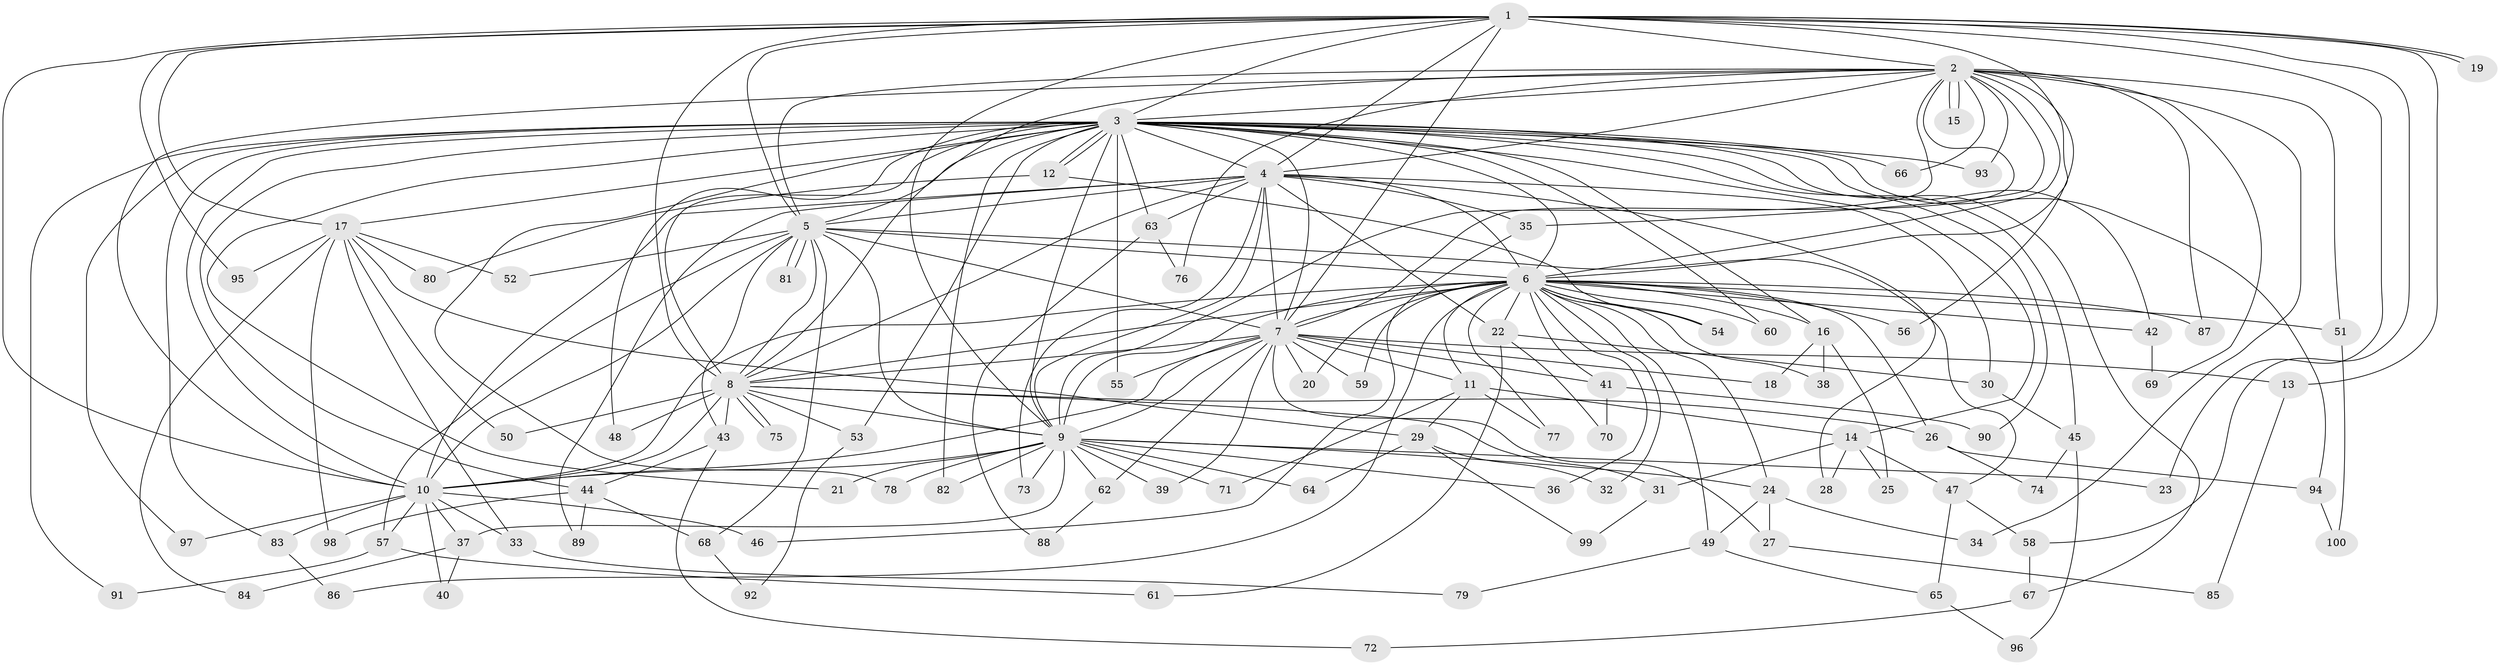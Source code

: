 // Generated by graph-tools (version 1.1) at 2025/11/02/21/25 10:11:07]
// undirected, 100 vertices, 225 edges
graph export_dot {
graph [start="1"]
  node [color=gray90,style=filled];
  1;
  2;
  3;
  4;
  5;
  6;
  7;
  8;
  9;
  10;
  11;
  12;
  13;
  14;
  15;
  16;
  17;
  18;
  19;
  20;
  21;
  22;
  23;
  24;
  25;
  26;
  27;
  28;
  29;
  30;
  31;
  32;
  33;
  34;
  35;
  36;
  37;
  38;
  39;
  40;
  41;
  42;
  43;
  44;
  45;
  46;
  47;
  48;
  49;
  50;
  51;
  52;
  53;
  54;
  55;
  56;
  57;
  58;
  59;
  60;
  61;
  62;
  63;
  64;
  65;
  66;
  67;
  68;
  69;
  70;
  71;
  72;
  73;
  74;
  75;
  76;
  77;
  78;
  79;
  80;
  81;
  82;
  83;
  84;
  85;
  86;
  87;
  88;
  89;
  90;
  91;
  92;
  93;
  94;
  95;
  96;
  97;
  98;
  99;
  100;
  1 -- 2;
  1 -- 3;
  1 -- 4;
  1 -- 5;
  1 -- 6;
  1 -- 7;
  1 -- 8;
  1 -- 9;
  1 -- 10;
  1 -- 13;
  1 -- 17;
  1 -- 19;
  1 -- 19;
  1 -- 23;
  1 -- 58;
  1 -- 95;
  2 -- 3;
  2 -- 4;
  2 -- 5;
  2 -- 6;
  2 -- 7;
  2 -- 8;
  2 -- 9;
  2 -- 10;
  2 -- 15;
  2 -- 15;
  2 -- 34;
  2 -- 35;
  2 -- 51;
  2 -- 56;
  2 -- 66;
  2 -- 69;
  2 -- 76;
  2 -- 87;
  2 -- 93;
  3 -- 4;
  3 -- 5;
  3 -- 6;
  3 -- 7;
  3 -- 8;
  3 -- 9;
  3 -- 10;
  3 -- 12;
  3 -- 12;
  3 -- 14;
  3 -- 16;
  3 -- 17;
  3 -- 21;
  3 -- 42;
  3 -- 44;
  3 -- 45;
  3 -- 48;
  3 -- 53;
  3 -- 55;
  3 -- 60;
  3 -- 63;
  3 -- 66;
  3 -- 67;
  3 -- 78;
  3 -- 82;
  3 -- 83;
  3 -- 90;
  3 -- 91;
  3 -- 93;
  3 -- 94;
  3 -- 97;
  4 -- 5;
  4 -- 6;
  4 -- 7;
  4 -- 8;
  4 -- 9;
  4 -- 10;
  4 -- 22;
  4 -- 28;
  4 -- 30;
  4 -- 35;
  4 -- 63;
  4 -- 73;
  4 -- 89;
  5 -- 6;
  5 -- 7;
  5 -- 8;
  5 -- 9;
  5 -- 10;
  5 -- 43;
  5 -- 47;
  5 -- 52;
  5 -- 57;
  5 -- 68;
  5 -- 81;
  5 -- 81;
  6 -- 7;
  6 -- 8;
  6 -- 9;
  6 -- 10;
  6 -- 11;
  6 -- 16;
  6 -- 20;
  6 -- 22;
  6 -- 24;
  6 -- 26;
  6 -- 32;
  6 -- 36;
  6 -- 38;
  6 -- 41;
  6 -- 42;
  6 -- 49;
  6 -- 51;
  6 -- 54;
  6 -- 56;
  6 -- 59;
  6 -- 60;
  6 -- 77;
  6 -- 86;
  6 -- 87;
  7 -- 8;
  7 -- 9;
  7 -- 10;
  7 -- 11;
  7 -- 13;
  7 -- 18;
  7 -- 20;
  7 -- 27;
  7 -- 39;
  7 -- 41;
  7 -- 55;
  7 -- 59;
  7 -- 62;
  8 -- 9;
  8 -- 10;
  8 -- 26;
  8 -- 31;
  8 -- 43;
  8 -- 48;
  8 -- 50;
  8 -- 53;
  8 -- 75;
  8 -- 75;
  9 -- 10;
  9 -- 21;
  9 -- 23;
  9 -- 24;
  9 -- 36;
  9 -- 37;
  9 -- 39;
  9 -- 62;
  9 -- 64;
  9 -- 71;
  9 -- 73;
  9 -- 78;
  9 -- 82;
  10 -- 33;
  10 -- 37;
  10 -- 40;
  10 -- 46;
  10 -- 57;
  10 -- 83;
  10 -- 97;
  11 -- 14;
  11 -- 29;
  11 -- 71;
  11 -- 77;
  12 -- 54;
  12 -- 80;
  13 -- 85;
  14 -- 25;
  14 -- 28;
  14 -- 31;
  14 -- 47;
  16 -- 18;
  16 -- 25;
  16 -- 38;
  17 -- 29;
  17 -- 33;
  17 -- 50;
  17 -- 52;
  17 -- 80;
  17 -- 84;
  17 -- 95;
  17 -- 98;
  22 -- 30;
  22 -- 61;
  22 -- 70;
  24 -- 27;
  24 -- 34;
  24 -- 49;
  26 -- 74;
  26 -- 94;
  27 -- 85;
  29 -- 32;
  29 -- 64;
  29 -- 99;
  30 -- 45;
  31 -- 99;
  33 -- 79;
  35 -- 46;
  37 -- 40;
  37 -- 84;
  41 -- 70;
  41 -- 90;
  42 -- 69;
  43 -- 44;
  43 -- 72;
  44 -- 68;
  44 -- 89;
  44 -- 98;
  45 -- 74;
  45 -- 96;
  47 -- 58;
  47 -- 65;
  49 -- 65;
  49 -- 79;
  51 -- 100;
  53 -- 92;
  57 -- 61;
  57 -- 91;
  58 -- 67;
  62 -- 88;
  63 -- 76;
  63 -- 88;
  65 -- 96;
  67 -- 72;
  68 -- 92;
  83 -- 86;
  94 -- 100;
}
